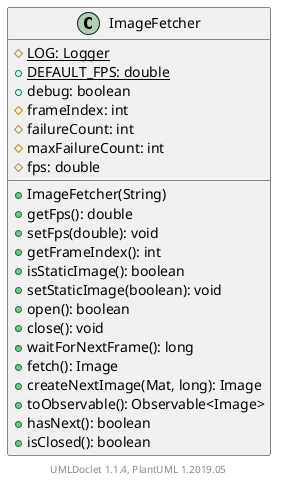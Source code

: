 @startuml

    class ImageFetcher [[ImageFetcher.html]] {
        {static} #LOG: Logger
        {static} +DEFAULT_FPS: double
        +debug: boolean
        #frameIndex: int
        #failureCount: int
        #maxFailureCount: int
        #fps: double
        +ImageFetcher(String)
        +getFps(): double
        +setFps(double): void
        +getFrameIndex(): int
        +isStaticImage(): boolean
        +setStaticImage(boolean): void
        +open(): boolean
        +close(): void
        +waitForNextFrame(): long
        +fetch(): Image
        +createNextImage(Mat, long): Image
        +toObservable(): Observable<Image>
        +hasNext(): boolean
        +isClosed(): boolean
    }


    center footer UMLDoclet 1.1.4, PlantUML 1.2019.05
@enduml
